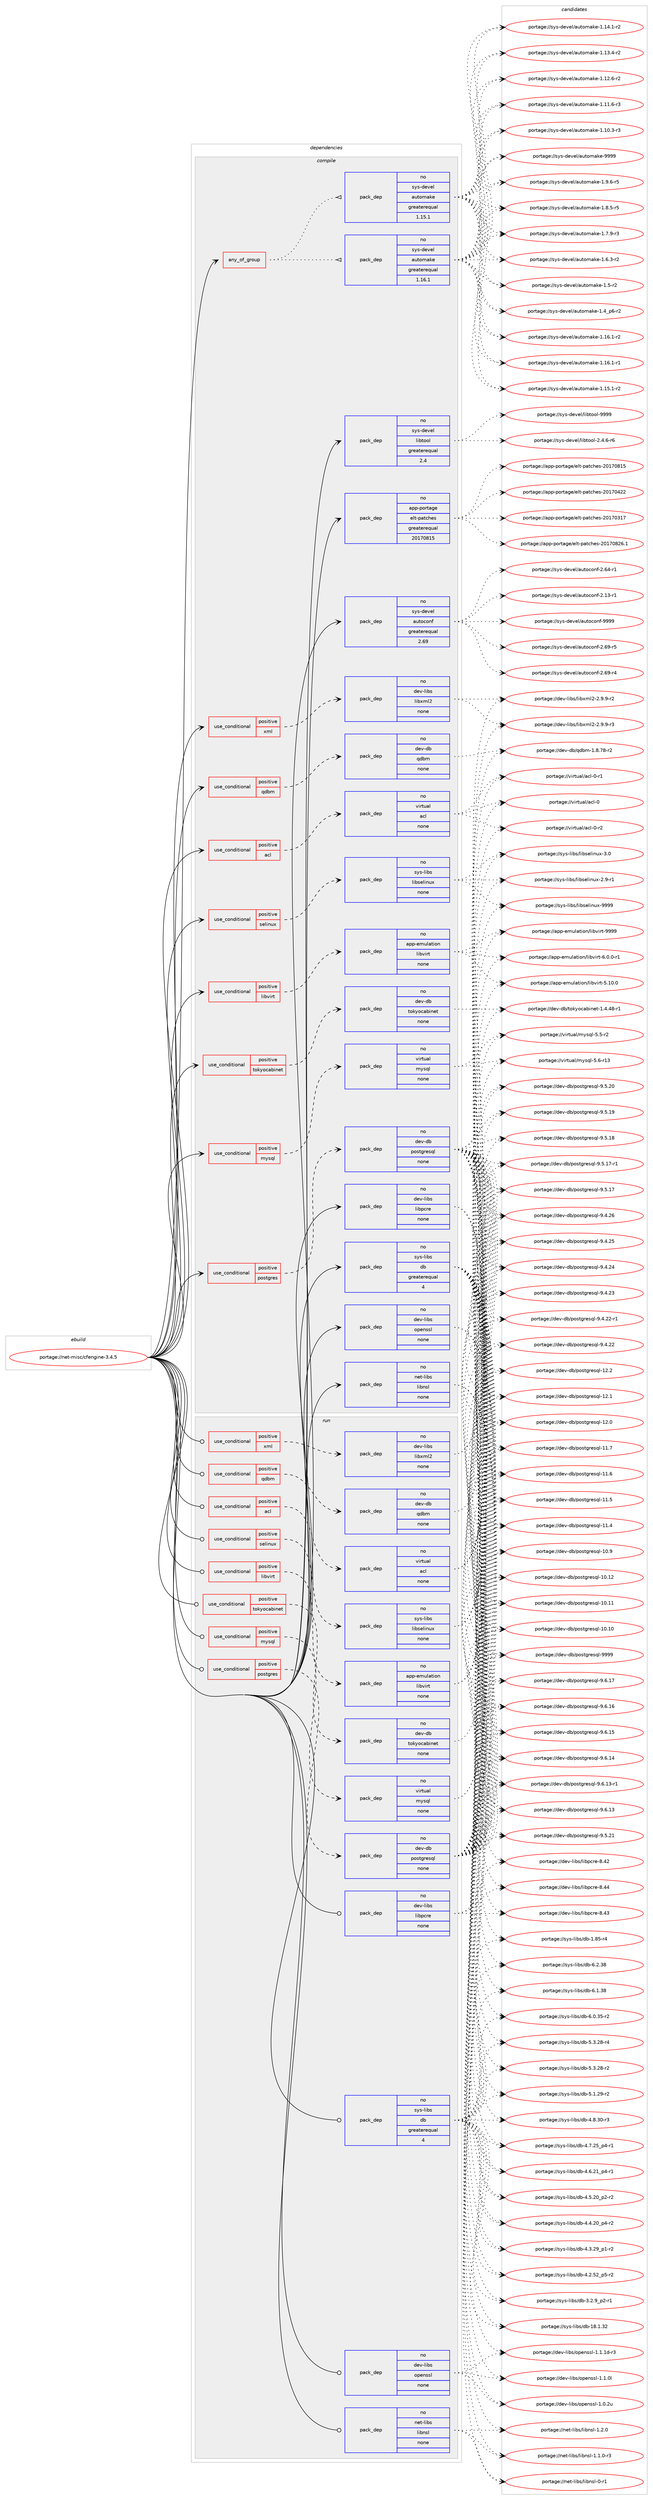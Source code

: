 digraph prolog {

# *************
# Graph options
# *************

newrank=true;
concentrate=true;
compound=true;
graph [rankdir=LR,fontname=Helvetica,fontsize=10,ranksep=1.5];#, ranksep=2.5, nodesep=0.2];
edge  [arrowhead=vee];
node  [fontname=Helvetica,fontsize=10];

# **********
# The ebuild
# **********

subgraph cluster_leftcol {
color=gray;
rank=same;
label=<<i>ebuild</i>>;
id [label="portage://net-misc/cfengine-3.4.5", color=red, width=4, href="../net-misc/cfengine-3.4.5.svg"];
}

# ****************
# The dependencies
# ****************

subgraph cluster_midcol {
color=gray;
label=<<i>dependencies</i>>;
subgraph cluster_compile {
fillcolor="#eeeeee";
style=filled;
label=<<i>compile</i>>;
subgraph any1078 {
dependency53781 [label=<<TABLE BORDER="0" CELLBORDER="1" CELLSPACING="0" CELLPADDING="4"><TR><TD CELLPADDING="10">any_of_group</TD></TR></TABLE>>, shape=none, color=red];subgraph pack42500 {
dependency53782 [label=<<TABLE BORDER="0" CELLBORDER="1" CELLSPACING="0" CELLPADDING="4" WIDTH="220"><TR><TD ROWSPAN="6" CELLPADDING="30">pack_dep</TD></TR><TR><TD WIDTH="110">no</TD></TR><TR><TD>sys-devel</TD></TR><TR><TD>automake</TD></TR><TR><TD>greaterequal</TD></TR><TR><TD>1.16.1</TD></TR></TABLE>>, shape=none, color=blue];
}
dependency53781:e -> dependency53782:w [weight=20,style="dotted",arrowhead="oinv"];
subgraph pack42501 {
dependency53783 [label=<<TABLE BORDER="0" CELLBORDER="1" CELLSPACING="0" CELLPADDING="4" WIDTH="220"><TR><TD ROWSPAN="6" CELLPADDING="30">pack_dep</TD></TR><TR><TD WIDTH="110">no</TD></TR><TR><TD>sys-devel</TD></TR><TR><TD>automake</TD></TR><TR><TD>greaterequal</TD></TR><TR><TD>1.15.1</TD></TR></TABLE>>, shape=none, color=blue];
}
dependency53781:e -> dependency53783:w [weight=20,style="dotted",arrowhead="oinv"];
}
id:e -> dependency53781:w [weight=20,style="solid",arrowhead="vee"];
subgraph cond10196 {
dependency53784 [label=<<TABLE BORDER="0" CELLBORDER="1" CELLSPACING="0" CELLPADDING="4"><TR><TD ROWSPAN="3" CELLPADDING="10">use_conditional</TD></TR><TR><TD>positive</TD></TR><TR><TD>acl</TD></TR></TABLE>>, shape=none, color=red];
subgraph pack42502 {
dependency53785 [label=<<TABLE BORDER="0" CELLBORDER="1" CELLSPACING="0" CELLPADDING="4" WIDTH="220"><TR><TD ROWSPAN="6" CELLPADDING="30">pack_dep</TD></TR><TR><TD WIDTH="110">no</TD></TR><TR><TD>virtual</TD></TR><TR><TD>acl</TD></TR><TR><TD>none</TD></TR><TR><TD></TD></TR></TABLE>>, shape=none, color=blue];
}
dependency53784:e -> dependency53785:w [weight=20,style="dashed",arrowhead="vee"];
}
id:e -> dependency53784:w [weight=20,style="solid",arrowhead="vee"];
subgraph cond10197 {
dependency53786 [label=<<TABLE BORDER="0" CELLBORDER="1" CELLSPACING="0" CELLPADDING="4"><TR><TD ROWSPAN="3" CELLPADDING="10">use_conditional</TD></TR><TR><TD>positive</TD></TR><TR><TD>libvirt</TD></TR></TABLE>>, shape=none, color=red];
subgraph pack42503 {
dependency53787 [label=<<TABLE BORDER="0" CELLBORDER="1" CELLSPACING="0" CELLPADDING="4" WIDTH="220"><TR><TD ROWSPAN="6" CELLPADDING="30">pack_dep</TD></TR><TR><TD WIDTH="110">no</TD></TR><TR><TD>app-emulation</TD></TR><TR><TD>libvirt</TD></TR><TR><TD>none</TD></TR><TR><TD></TD></TR></TABLE>>, shape=none, color=blue];
}
dependency53786:e -> dependency53787:w [weight=20,style="dashed",arrowhead="vee"];
}
id:e -> dependency53786:w [weight=20,style="solid",arrowhead="vee"];
subgraph cond10198 {
dependency53788 [label=<<TABLE BORDER="0" CELLBORDER="1" CELLSPACING="0" CELLPADDING="4"><TR><TD ROWSPAN="3" CELLPADDING="10">use_conditional</TD></TR><TR><TD>positive</TD></TR><TR><TD>mysql</TD></TR></TABLE>>, shape=none, color=red];
subgraph pack42504 {
dependency53789 [label=<<TABLE BORDER="0" CELLBORDER="1" CELLSPACING="0" CELLPADDING="4" WIDTH="220"><TR><TD ROWSPAN="6" CELLPADDING="30">pack_dep</TD></TR><TR><TD WIDTH="110">no</TD></TR><TR><TD>virtual</TD></TR><TR><TD>mysql</TD></TR><TR><TD>none</TD></TR><TR><TD></TD></TR></TABLE>>, shape=none, color=blue];
}
dependency53788:e -> dependency53789:w [weight=20,style="dashed",arrowhead="vee"];
}
id:e -> dependency53788:w [weight=20,style="solid",arrowhead="vee"];
subgraph cond10199 {
dependency53790 [label=<<TABLE BORDER="0" CELLBORDER="1" CELLSPACING="0" CELLPADDING="4"><TR><TD ROWSPAN="3" CELLPADDING="10">use_conditional</TD></TR><TR><TD>positive</TD></TR><TR><TD>postgres</TD></TR></TABLE>>, shape=none, color=red];
subgraph pack42505 {
dependency53791 [label=<<TABLE BORDER="0" CELLBORDER="1" CELLSPACING="0" CELLPADDING="4" WIDTH="220"><TR><TD ROWSPAN="6" CELLPADDING="30">pack_dep</TD></TR><TR><TD WIDTH="110">no</TD></TR><TR><TD>dev-db</TD></TR><TR><TD>postgresql</TD></TR><TR><TD>none</TD></TR><TR><TD></TD></TR></TABLE>>, shape=none, color=blue];
}
dependency53790:e -> dependency53791:w [weight=20,style="dashed",arrowhead="vee"];
}
id:e -> dependency53790:w [weight=20,style="solid",arrowhead="vee"];
subgraph cond10200 {
dependency53792 [label=<<TABLE BORDER="0" CELLBORDER="1" CELLSPACING="0" CELLPADDING="4"><TR><TD ROWSPAN="3" CELLPADDING="10">use_conditional</TD></TR><TR><TD>positive</TD></TR><TR><TD>qdbm</TD></TR></TABLE>>, shape=none, color=red];
subgraph pack42506 {
dependency53793 [label=<<TABLE BORDER="0" CELLBORDER="1" CELLSPACING="0" CELLPADDING="4" WIDTH="220"><TR><TD ROWSPAN="6" CELLPADDING="30">pack_dep</TD></TR><TR><TD WIDTH="110">no</TD></TR><TR><TD>dev-db</TD></TR><TR><TD>qdbm</TD></TR><TR><TD>none</TD></TR><TR><TD></TD></TR></TABLE>>, shape=none, color=blue];
}
dependency53792:e -> dependency53793:w [weight=20,style="dashed",arrowhead="vee"];
}
id:e -> dependency53792:w [weight=20,style="solid",arrowhead="vee"];
subgraph cond10201 {
dependency53794 [label=<<TABLE BORDER="0" CELLBORDER="1" CELLSPACING="0" CELLPADDING="4"><TR><TD ROWSPAN="3" CELLPADDING="10">use_conditional</TD></TR><TR><TD>positive</TD></TR><TR><TD>selinux</TD></TR></TABLE>>, shape=none, color=red];
subgraph pack42507 {
dependency53795 [label=<<TABLE BORDER="0" CELLBORDER="1" CELLSPACING="0" CELLPADDING="4" WIDTH="220"><TR><TD ROWSPAN="6" CELLPADDING="30">pack_dep</TD></TR><TR><TD WIDTH="110">no</TD></TR><TR><TD>sys-libs</TD></TR><TR><TD>libselinux</TD></TR><TR><TD>none</TD></TR><TR><TD></TD></TR></TABLE>>, shape=none, color=blue];
}
dependency53794:e -> dependency53795:w [weight=20,style="dashed",arrowhead="vee"];
}
id:e -> dependency53794:w [weight=20,style="solid",arrowhead="vee"];
subgraph cond10202 {
dependency53796 [label=<<TABLE BORDER="0" CELLBORDER="1" CELLSPACING="0" CELLPADDING="4"><TR><TD ROWSPAN="3" CELLPADDING="10">use_conditional</TD></TR><TR><TD>positive</TD></TR><TR><TD>tokyocabinet</TD></TR></TABLE>>, shape=none, color=red];
subgraph pack42508 {
dependency53797 [label=<<TABLE BORDER="0" CELLBORDER="1" CELLSPACING="0" CELLPADDING="4" WIDTH="220"><TR><TD ROWSPAN="6" CELLPADDING="30">pack_dep</TD></TR><TR><TD WIDTH="110">no</TD></TR><TR><TD>dev-db</TD></TR><TR><TD>tokyocabinet</TD></TR><TR><TD>none</TD></TR><TR><TD></TD></TR></TABLE>>, shape=none, color=blue];
}
dependency53796:e -> dependency53797:w [weight=20,style="dashed",arrowhead="vee"];
}
id:e -> dependency53796:w [weight=20,style="solid",arrowhead="vee"];
subgraph cond10203 {
dependency53798 [label=<<TABLE BORDER="0" CELLBORDER="1" CELLSPACING="0" CELLPADDING="4"><TR><TD ROWSPAN="3" CELLPADDING="10">use_conditional</TD></TR><TR><TD>positive</TD></TR><TR><TD>xml</TD></TR></TABLE>>, shape=none, color=red];
subgraph pack42509 {
dependency53799 [label=<<TABLE BORDER="0" CELLBORDER="1" CELLSPACING="0" CELLPADDING="4" WIDTH="220"><TR><TD ROWSPAN="6" CELLPADDING="30">pack_dep</TD></TR><TR><TD WIDTH="110">no</TD></TR><TR><TD>dev-libs</TD></TR><TR><TD>libxml2</TD></TR><TR><TD>none</TD></TR><TR><TD></TD></TR></TABLE>>, shape=none, color=blue];
}
dependency53798:e -> dependency53799:w [weight=20,style="dashed",arrowhead="vee"];
}
id:e -> dependency53798:w [weight=20,style="solid",arrowhead="vee"];
subgraph pack42510 {
dependency53800 [label=<<TABLE BORDER="0" CELLBORDER="1" CELLSPACING="0" CELLPADDING="4" WIDTH="220"><TR><TD ROWSPAN="6" CELLPADDING="30">pack_dep</TD></TR><TR><TD WIDTH="110">no</TD></TR><TR><TD>app-portage</TD></TR><TR><TD>elt-patches</TD></TR><TR><TD>greaterequal</TD></TR><TR><TD>20170815</TD></TR></TABLE>>, shape=none, color=blue];
}
id:e -> dependency53800:w [weight=20,style="solid",arrowhead="vee"];
subgraph pack42511 {
dependency53801 [label=<<TABLE BORDER="0" CELLBORDER="1" CELLSPACING="0" CELLPADDING="4" WIDTH="220"><TR><TD ROWSPAN="6" CELLPADDING="30">pack_dep</TD></TR><TR><TD WIDTH="110">no</TD></TR><TR><TD>dev-libs</TD></TR><TR><TD>libpcre</TD></TR><TR><TD>none</TD></TR><TR><TD></TD></TR></TABLE>>, shape=none, color=blue];
}
id:e -> dependency53801:w [weight=20,style="solid",arrowhead="vee"];
subgraph pack42512 {
dependency53802 [label=<<TABLE BORDER="0" CELLBORDER="1" CELLSPACING="0" CELLPADDING="4" WIDTH="220"><TR><TD ROWSPAN="6" CELLPADDING="30">pack_dep</TD></TR><TR><TD WIDTH="110">no</TD></TR><TR><TD>dev-libs</TD></TR><TR><TD>openssl</TD></TR><TR><TD>none</TD></TR><TR><TD></TD></TR></TABLE>>, shape=none, color=blue];
}
id:e -> dependency53802:w [weight=20,style="solid",arrowhead="vee"];
subgraph pack42513 {
dependency53803 [label=<<TABLE BORDER="0" CELLBORDER="1" CELLSPACING="0" CELLPADDING="4" WIDTH="220"><TR><TD ROWSPAN="6" CELLPADDING="30">pack_dep</TD></TR><TR><TD WIDTH="110">no</TD></TR><TR><TD>net-libs</TD></TR><TR><TD>libnsl</TD></TR><TR><TD>none</TD></TR><TR><TD></TD></TR></TABLE>>, shape=none, color=blue];
}
id:e -> dependency53803:w [weight=20,style="solid",arrowhead="vee"];
subgraph pack42514 {
dependency53804 [label=<<TABLE BORDER="0" CELLBORDER="1" CELLSPACING="0" CELLPADDING="4" WIDTH="220"><TR><TD ROWSPAN="6" CELLPADDING="30">pack_dep</TD></TR><TR><TD WIDTH="110">no</TD></TR><TR><TD>sys-devel</TD></TR><TR><TD>autoconf</TD></TR><TR><TD>greaterequal</TD></TR><TR><TD>2.69</TD></TR></TABLE>>, shape=none, color=blue];
}
id:e -> dependency53804:w [weight=20,style="solid",arrowhead="vee"];
subgraph pack42515 {
dependency53805 [label=<<TABLE BORDER="0" CELLBORDER="1" CELLSPACING="0" CELLPADDING="4" WIDTH="220"><TR><TD ROWSPAN="6" CELLPADDING="30">pack_dep</TD></TR><TR><TD WIDTH="110">no</TD></TR><TR><TD>sys-devel</TD></TR><TR><TD>libtool</TD></TR><TR><TD>greaterequal</TD></TR><TR><TD>2.4</TD></TR></TABLE>>, shape=none, color=blue];
}
id:e -> dependency53805:w [weight=20,style="solid",arrowhead="vee"];
subgraph pack42516 {
dependency53806 [label=<<TABLE BORDER="0" CELLBORDER="1" CELLSPACING="0" CELLPADDING="4" WIDTH="220"><TR><TD ROWSPAN="6" CELLPADDING="30">pack_dep</TD></TR><TR><TD WIDTH="110">no</TD></TR><TR><TD>sys-libs</TD></TR><TR><TD>db</TD></TR><TR><TD>greaterequal</TD></TR><TR><TD>4</TD></TR></TABLE>>, shape=none, color=blue];
}
id:e -> dependency53806:w [weight=20,style="solid",arrowhead="vee"];
}
subgraph cluster_compileandrun {
fillcolor="#eeeeee";
style=filled;
label=<<i>compile and run</i>>;
}
subgraph cluster_run {
fillcolor="#eeeeee";
style=filled;
label=<<i>run</i>>;
subgraph cond10204 {
dependency53807 [label=<<TABLE BORDER="0" CELLBORDER="1" CELLSPACING="0" CELLPADDING="4"><TR><TD ROWSPAN="3" CELLPADDING="10">use_conditional</TD></TR><TR><TD>positive</TD></TR><TR><TD>acl</TD></TR></TABLE>>, shape=none, color=red];
subgraph pack42517 {
dependency53808 [label=<<TABLE BORDER="0" CELLBORDER="1" CELLSPACING="0" CELLPADDING="4" WIDTH="220"><TR><TD ROWSPAN="6" CELLPADDING="30">pack_dep</TD></TR><TR><TD WIDTH="110">no</TD></TR><TR><TD>virtual</TD></TR><TR><TD>acl</TD></TR><TR><TD>none</TD></TR><TR><TD></TD></TR></TABLE>>, shape=none, color=blue];
}
dependency53807:e -> dependency53808:w [weight=20,style="dashed",arrowhead="vee"];
}
id:e -> dependency53807:w [weight=20,style="solid",arrowhead="odot"];
subgraph cond10205 {
dependency53809 [label=<<TABLE BORDER="0" CELLBORDER="1" CELLSPACING="0" CELLPADDING="4"><TR><TD ROWSPAN="3" CELLPADDING="10">use_conditional</TD></TR><TR><TD>positive</TD></TR><TR><TD>libvirt</TD></TR></TABLE>>, shape=none, color=red];
subgraph pack42518 {
dependency53810 [label=<<TABLE BORDER="0" CELLBORDER="1" CELLSPACING="0" CELLPADDING="4" WIDTH="220"><TR><TD ROWSPAN="6" CELLPADDING="30">pack_dep</TD></TR><TR><TD WIDTH="110">no</TD></TR><TR><TD>app-emulation</TD></TR><TR><TD>libvirt</TD></TR><TR><TD>none</TD></TR><TR><TD></TD></TR></TABLE>>, shape=none, color=blue];
}
dependency53809:e -> dependency53810:w [weight=20,style="dashed",arrowhead="vee"];
}
id:e -> dependency53809:w [weight=20,style="solid",arrowhead="odot"];
subgraph cond10206 {
dependency53811 [label=<<TABLE BORDER="0" CELLBORDER="1" CELLSPACING="0" CELLPADDING="4"><TR><TD ROWSPAN="3" CELLPADDING="10">use_conditional</TD></TR><TR><TD>positive</TD></TR><TR><TD>mysql</TD></TR></TABLE>>, shape=none, color=red];
subgraph pack42519 {
dependency53812 [label=<<TABLE BORDER="0" CELLBORDER="1" CELLSPACING="0" CELLPADDING="4" WIDTH="220"><TR><TD ROWSPAN="6" CELLPADDING="30">pack_dep</TD></TR><TR><TD WIDTH="110">no</TD></TR><TR><TD>virtual</TD></TR><TR><TD>mysql</TD></TR><TR><TD>none</TD></TR><TR><TD></TD></TR></TABLE>>, shape=none, color=blue];
}
dependency53811:e -> dependency53812:w [weight=20,style="dashed",arrowhead="vee"];
}
id:e -> dependency53811:w [weight=20,style="solid",arrowhead="odot"];
subgraph cond10207 {
dependency53813 [label=<<TABLE BORDER="0" CELLBORDER="1" CELLSPACING="0" CELLPADDING="4"><TR><TD ROWSPAN="3" CELLPADDING="10">use_conditional</TD></TR><TR><TD>positive</TD></TR><TR><TD>postgres</TD></TR></TABLE>>, shape=none, color=red];
subgraph pack42520 {
dependency53814 [label=<<TABLE BORDER="0" CELLBORDER="1" CELLSPACING="0" CELLPADDING="4" WIDTH="220"><TR><TD ROWSPAN="6" CELLPADDING="30">pack_dep</TD></TR><TR><TD WIDTH="110">no</TD></TR><TR><TD>dev-db</TD></TR><TR><TD>postgresql</TD></TR><TR><TD>none</TD></TR><TR><TD></TD></TR></TABLE>>, shape=none, color=blue];
}
dependency53813:e -> dependency53814:w [weight=20,style="dashed",arrowhead="vee"];
}
id:e -> dependency53813:w [weight=20,style="solid",arrowhead="odot"];
subgraph cond10208 {
dependency53815 [label=<<TABLE BORDER="0" CELLBORDER="1" CELLSPACING="0" CELLPADDING="4"><TR><TD ROWSPAN="3" CELLPADDING="10">use_conditional</TD></TR><TR><TD>positive</TD></TR><TR><TD>qdbm</TD></TR></TABLE>>, shape=none, color=red];
subgraph pack42521 {
dependency53816 [label=<<TABLE BORDER="0" CELLBORDER="1" CELLSPACING="0" CELLPADDING="4" WIDTH="220"><TR><TD ROWSPAN="6" CELLPADDING="30">pack_dep</TD></TR><TR><TD WIDTH="110">no</TD></TR><TR><TD>dev-db</TD></TR><TR><TD>qdbm</TD></TR><TR><TD>none</TD></TR><TR><TD></TD></TR></TABLE>>, shape=none, color=blue];
}
dependency53815:e -> dependency53816:w [weight=20,style="dashed",arrowhead="vee"];
}
id:e -> dependency53815:w [weight=20,style="solid",arrowhead="odot"];
subgraph cond10209 {
dependency53817 [label=<<TABLE BORDER="0" CELLBORDER="1" CELLSPACING="0" CELLPADDING="4"><TR><TD ROWSPAN="3" CELLPADDING="10">use_conditional</TD></TR><TR><TD>positive</TD></TR><TR><TD>selinux</TD></TR></TABLE>>, shape=none, color=red];
subgraph pack42522 {
dependency53818 [label=<<TABLE BORDER="0" CELLBORDER="1" CELLSPACING="0" CELLPADDING="4" WIDTH="220"><TR><TD ROWSPAN="6" CELLPADDING="30">pack_dep</TD></TR><TR><TD WIDTH="110">no</TD></TR><TR><TD>sys-libs</TD></TR><TR><TD>libselinux</TD></TR><TR><TD>none</TD></TR><TR><TD></TD></TR></TABLE>>, shape=none, color=blue];
}
dependency53817:e -> dependency53818:w [weight=20,style="dashed",arrowhead="vee"];
}
id:e -> dependency53817:w [weight=20,style="solid",arrowhead="odot"];
subgraph cond10210 {
dependency53819 [label=<<TABLE BORDER="0" CELLBORDER="1" CELLSPACING="0" CELLPADDING="4"><TR><TD ROWSPAN="3" CELLPADDING="10">use_conditional</TD></TR><TR><TD>positive</TD></TR><TR><TD>tokyocabinet</TD></TR></TABLE>>, shape=none, color=red];
subgraph pack42523 {
dependency53820 [label=<<TABLE BORDER="0" CELLBORDER="1" CELLSPACING="0" CELLPADDING="4" WIDTH="220"><TR><TD ROWSPAN="6" CELLPADDING="30">pack_dep</TD></TR><TR><TD WIDTH="110">no</TD></TR><TR><TD>dev-db</TD></TR><TR><TD>tokyocabinet</TD></TR><TR><TD>none</TD></TR><TR><TD></TD></TR></TABLE>>, shape=none, color=blue];
}
dependency53819:e -> dependency53820:w [weight=20,style="dashed",arrowhead="vee"];
}
id:e -> dependency53819:w [weight=20,style="solid",arrowhead="odot"];
subgraph cond10211 {
dependency53821 [label=<<TABLE BORDER="0" CELLBORDER="1" CELLSPACING="0" CELLPADDING="4"><TR><TD ROWSPAN="3" CELLPADDING="10">use_conditional</TD></TR><TR><TD>positive</TD></TR><TR><TD>xml</TD></TR></TABLE>>, shape=none, color=red];
subgraph pack42524 {
dependency53822 [label=<<TABLE BORDER="0" CELLBORDER="1" CELLSPACING="0" CELLPADDING="4" WIDTH="220"><TR><TD ROWSPAN="6" CELLPADDING="30">pack_dep</TD></TR><TR><TD WIDTH="110">no</TD></TR><TR><TD>dev-libs</TD></TR><TR><TD>libxml2</TD></TR><TR><TD>none</TD></TR><TR><TD></TD></TR></TABLE>>, shape=none, color=blue];
}
dependency53821:e -> dependency53822:w [weight=20,style="dashed",arrowhead="vee"];
}
id:e -> dependency53821:w [weight=20,style="solid",arrowhead="odot"];
subgraph pack42525 {
dependency53823 [label=<<TABLE BORDER="0" CELLBORDER="1" CELLSPACING="0" CELLPADDING="4" WIDTH="220"><TR><TD ROWSPAN="6" CELLPADDING="30">pack_dep</TD></TR><TR><TD WIDTH="110">no</TD></TR><TR><TD>dev-libs</TD></TR><TR><TD>libpcre</TD></TR><TR><TD>none</TD></TR><TR><TD></TD></TR></TABLE>>, shape=none, color=blue];
}
id:e -> dependency53823:w [weight=20,style="solid",arrowhead="odot"];
subgraph pack42526 {
dependency53824 [label=<<TABLE BORDER="0" CELLBORDER="1" CELLSPACING="0" CELLPADDING="4" WIDTH="220"><TR><TD ROWSPAN="6" CELLPADDING="30">pack_dep</TD></TR><TR><TD WIDTH="110">no</TD></TR><TR><TD>dev-libs</TD></TR><TR><TD>openssl</TD></TR><TR><TD>none</TD></TR><TR><TD></TD></TR></TABLE>>, shape=none, color=blue];
}
id:e -> dependency53824:w [weight=20,style="solid",arrowhead="odot"];
subgraph pack42527 {
dependency53825 [label=<<TABLE BORDER="0" CELLBORDER="1" CELLSPACING="0" CELLPADDING="4" WIDTH="220"><TR><TD ROWSPAN="6" CELLPADDING="30">pack_dep</TD></TR><TR><TD WIDTH="110">no</TD></TR><TR><TD>net-libs</TD></TR><TR><TD>libnsl</TD></TR><TR><TD>none</TD></TR><TR><TD></TD></TR></TABLE>>, shape=none, color=blue];
}
id:e -> dependency53825:w [weight=20,style="solid",arrowhead="odot"];
subgraph pack42528 {
dependency53826 [label=<<TABLE BORDER="0" CELLBORDER="1" CELLSPACING="0" CELLPADDING="4" WIDTH="220"><TR><TD ROWSPAN="6" CELLPADDING="30">pack_dep</TD></TR><TR><TD WIDTH="110">no</TD></TR><TR><TD>sys-libs</TD></TR><TR><TD>db</TD></TR><TR><TD>greaterequal</TD></TR><TR><TD>4</TD></TR></TABLE>>, shape=none, color=blue];
}
id:e -> dependency53826:w [weight=20,style="solid",arrowhead="odot"];
}
}

# **************
# The candidates
# **************

subgraph cluster_choices {
rank=same;
color=gray;
label=<<i>candidates</i>>;

subgraph choice42500 {
color=black;
nodesep=1;
choice115121115451001011181011084797117116111109971071014557575757 [label="portage://sys-devel/automake-9999", color=red, width=4,href="../sys-devel/automake-9999.svg"];
choice115121115451001011181011084797117116111109971071014549465746544511453 [label="portage://sys-devel/automake-1.9.6-r5", color=red, width=4,href="../sys-devel/automake-1.9.6-r5.svg"];
choice115121115451001011181011084797117116111109971071014549465646534511453 [label="portage://sys-devel/automake-1.8.5-r5", color=red, width=4,href="../sys-devel/automake-1.8.5-r5.svg"];
choice115121115451001011181011084797117116111109971071014549465546574511451 [label="portage://sys-devel/automake-1.7.9-r3", color=red, width=4,href="../sys-devel/automake-1.7.9-r3.svg"];
choice115121115451001011181011084797117116111109971071014549465446514511450 [label="portage://sys-devel/automake-1.6.3-r2", color=red, width=4,href="../sys-devel/automake-1.6.3-r2.svg"];
choice11512111545100101118101108479711711611110997107101454946534511450 [label="portage://sys-devel/automake-1.5-r2", color=red, width=4,href="../sys-devel/automake-1.5-r2.svg"];
choice115121115451001011181011084797117116111109971071014549465295112544511450 [label="portage://sys-devel/automake-1.4_p6-r2", color=red, width=4,href="../sys-devel/automake-1.4_p6-r2.svg"];
choice11512111545100101118101108479711711611110997107101454946495446494511450 [label="portage://sys-devel/automake-1.16.1-r2", color=red, width=4,href="../sys-devel/automake-1.16.1-r2.svg"];
choice11512111545100101118101108479711711611110997107101454946495446494511449 [label="portage://sys-devel/automake-1.16.1-r1", color=red, width=4,href="../sys-devel/automake-1.16.1-r1.svg"];
choice11512111545100101118101108479711711611110997107101454946495346494511450 [label="portage://sys-devel/automake-1.15.1-r2", color=red, width=4,href="../sys-devel/automake-1.15.1-r2.svg"];
choice11512111545100101118101108479711711611110997107101454946495246494511450 [label="portage://sys-devel/automake-1.14.1-r2", color=red, width=4,href="../sys-devel/automake-1.14.1-r2.svg"];
choice11512111545100101118101108479711711611110997107101454946495146524511450 [label="portage://sys-devel/automake-1.13.4-r2", color=red, width=4,href="../sys-devel/automake-1.13.4-r2.svg"];
choice11512111545100101118101108479711711611110997107101454946495046544511450 [label="portage://sys-devel/automake-1.12.6-r2", color=red, width=4,href="../sys-devel/automake-1.12.6-r2.svg"];
choice11512111545100101118101108479711711611110997107101454946494946544511451 [label="portage://sys-devel/automake-1.11.6-r3", color=red, width=4,href="../sys-devel/automake-1.11.6-r3.svg"];
choice11512111545100101118101108479711711611110997107101454946494846514511451 [label="portage://sys-devel/automake-1.10.3-r3", color=red, width=4,href="../sys-devel/automake-1.10.3-r3.svg"];
dependency53782:e -> choice115121115451001011181011084797117116111109971071014557575757:w [style=dotted,weight="100"];
dependency53782:e -> choice115121115451001011181011084797117116111109971071014549465746544511453:w [style=dotted,weight="100"];
dependency53782:e -> choice115121115451001011181011084797117116111109971071014549465646534511453:w [style=dotted,weight="100"];
dependency53782:e -> choice115121115451001011181011084797117116111109971071014549465546574511451:w [style=dotted,weight="100"];
dependency53782:e -> choice115121115451001011181011084797117116111109971071014549465446514511450:w [style=dotted,weight="100"];
dependency53782:e -> choice11512111545100101118101108479711711611110997107101454946534511450:w [style=dotted,weight="100"];
dependency53782:e -> choice115121115451001011181011084797117116111109971071014549465295112544511450:w [style=dotted,weight="100"];
dependency53782:e -> choice11512111545100101118101108479711711611110997107101454946495446494511450:w [style=dotted,weight="100"];
dependency53782:e -> choice11512111545100101118101108479711711611110997107101454946495446494511449:w [style=dotted,weight="100"];
dependency53782:e -> choice11512111545100101118101108479711711611110997107101454946495346494511450:w [style=dotted,weight="100"];
dependency53782:e -> choice11512111545100101118101108479711711611110997107101454946495246494511450:w [style=dotted,weight="100"];
dependency53782:e -> choice11512111545100101118101108479711711611110997107101454946495146524511450:w [style=dotted,weight="100"];
dependency53782:e -> choice11512111545100101118101108479711711611110997107101454946495046544511450:w [style=dotted,weight="100"];
dependency53782:e -> choice11512111545100101118101108479711711611110997107101454946494946544511451:w [style=dotted,weight="100"];
dependency53782:e -> choice11512111545100101118101108479711711611110997107101454946494846514511451:w [style=dotted,weight="100"];
}
subgraph choice42501 {
color=black;
nodesep=1;
choice115121115451001011181011084797117116111109971071014557575757 [label="portage://sys-devel/automake-9999", color=red, width=4,href="../sys-devel/automake-9999.svg"];
choice115121115451001011181011084797117116111109971071014549465746544511453 [label="portage://sys-devel/automake-1.9.6-r5", color=red, width=4,href="../sys-devel/automake-1.9.6-r5.svg"];
choice115121115451001011181011084797117116111109971071014549465646534511453 [label="portage://sys-devel/automake-1.8.5-r5", color=red, width=4,href="../sys-devel/automake-1.8.5-r5.svg"];
choice115121115451001011181011084797117116111109971071014549465546574511451 [label="portage://sys-devel/automake-1.7.9-r3", color=red, width=4,href="../sys-devel/automake-1.7.9-r3.svg"];
choice115121115451001011181011084797117116111109971071014549465446514511450 [label="portage://sys-devel/automake-1.6.3-r2", color=red, width=4,href="../sys-devel/automake-1.6.3-r2.svg"];
choice11512111545100101118101108479711711611110997107101454946534511450 [label="portage://sys-devel/automake-1.5-r2", color=red, width=4,href="../sys-devel/automake-1.5-r2.svg"];
choice115121115451001011181011084797117116111109971071014549465295112544511450 [label="portage://sys-devel/automake-1.4_p6-r2", color=red, width=4,href="../sys-devel/automake-1.4_p6-r2.svg"];
choice11512111545100101118101108479711711611110997107101454946495446494511450 [label="portage://sys-devel/automake-1.16.1-r2", color=red, width=4,href="../sys-devel/automake-1.16.1-r2.svg"];
choice11512111545100101118101108479711711611110997107101454946495446494511449 [label="portage://sys-devel/automake-1.16.1-r1", color=red, width=4,href="../sys-devel/automake-1.16.1-r1.svg"];
choice11512111545100101118101108479711711611110997107101454946495346494511450 [label="portage://sys-devel/automake-1.15.1-r2", color=red, width=4,href="../sys-devel/automake-1.15.1-r2.svg"];
choice11512111545100101118101108479711711611110997107101454946495246494511450 [label="portage://sys-devel/automake-1.14.1-r2", color=red, width=4,href="../sys-devel/automake-1.14.1-r2.svg"];
choice11512111545100101118101108479711711611110997107101454946495146524511450 [label="portage://sys-devel/automake-1.13.4-r2", color=red, width=4,href="../sys-devel/automake-1.13.4-r2.svg"];
choice11512111545100101118101108479711711611110997107101454946495046544511450 [label="portage://sys-devel/automake-1.12.6-r2", color=red, width=4,href="../sys-devel/automake-1.12.6-r2.svg"];
choice11512111545100101118101108479711711611110997107101454946494946544511451 [label="portage://sys-devel/automake-1.11.6-r3", color=red, width=4,href="../sys-devel/automake-1.11.6-r3.svg"];
choice11512111545100101118101108479711711611110997107101454946494846514511451 [label="portage://sys-devel/automake-1.10.3-r3", color=red, width=4,href="../sys-devel/automake-1.10.3-r3.svg"];
dependency53783:e -> choice115121115451001011181011084797117116111109971071014557575757:w [style=dotted,weight="100"];
dependency53783:e -> choice115121115451001011181011084797117116111109971071014549465746544511453:w [style=dotted,weight="100"];
dependency53783:e -> choice115121115451001011181011084797117116111109971071014549465646534511453:w [style=dotted,weight="100"];
dependency53783:e -> choice115121115451001011181011084797117116111109971071014549465546574511451:w [style=dotted,weight="100"];
dependency53783:e -> choice115121115451001011181011084797117116111109971071014549465446514511450:w [style=dotted,weight="100"];
dependency53783:e -> choice11512111545100101118101108479711711611110997107101454946534511450:w [style=dotted,weight="100"];
dependency53783:e -> choice115121115451001011181011084797117116111109971071014549465295112544511450:w [style=dotted,weight="100"];
dependency53783:e -> choice11512111545100101118101108479711711611110997107101454946495446494511450:w [style=dotted,weight="100"];
dependency53783:e -> choice11512111545100101118101108479711711611110997107101454946495446494511449:w [style=dotted,weight="100"];
dependency53783:e -> choice11512111545100101118101108479711711611110997107101454946495346494511450:w [style=dotted,weight="100"];
dependency53783:e -> choice11512111545100101118101108479711711611110997107101454946495246494511450:w [style=dotted,weight="100"];
dependency53783:e -> choice11512111545100101118101108479711711611110997107101454946495146524511450:w [style=dotted,weight="100"];
dependency53783:e -> choice11512111545100101118101108479711711611110997107101454946495046544511450:w [style=dotted,weight="100"];
dependency53783:e -> choice11512111545100101118101108479711711611110997107101454946494946544511451:w [style=dotted,weight="100"];
dependency53783:e -> choice11512111545100101118101108479711711611110997107101454946494846514511451:w [style=dotted,weight="100"];
}
subgraph choice42502 {
color=black;
nodesep=1;
choice1181051141161179710847979910845484511450 [label="portage://virtual/acl-0-r2", color=red, width=4,href="../virtual/acl-0-r2.svg"];
choice1181051141161179710847979910845484511449 [label="portage://virtual/acl-0-r1", color=red, width=4,href="../virtual/acl-0-r1.svg"];
choice118105114116117971084797991084548 [label="portage://virtual/acl-0", color=red, width=4,href="../virtual/acl-0.svg"];
dependency53785:e -> choice1181051141161179710847979910845484511450:w [style=dotted,weight="100"];
dependency53785:e -> choice1181051141161179710847979910845484511449:w [style=dotted,weight="100"];
dependency53785:e -> choice118105114116117971084797991084548:w [style=dotted,weight="100"];
}
subgraph choice42503 {
color=black;
nodesep=1;
choice97112112451011091171089711610511111047108105981181051141164557575757 [label="portage://app-emulation/libvirt-9999", color=red, width=4,href="../app-emulation/libvirt-9999.svg"];
choice97112112451011091171089711610511111047108105981181051141164554464846484511449 [label="portage://app-emulation/libvirt-6.0.0-r1", color=red, width=4,href="../app-emulation/libvirt-6.0.0-r1.svg"];
choice971121124510110911710897116105111110471081059811810511411645534649484648 [label="portage://app-emulation/libvirt-5.10.0", color=red, width=4,href="../app-emulation/libvirt-5.10.0.svg"];
dependency53787:e -> choice97112112451011091171089711610511111047108105981181051141164557575757:w [style=dotted,weight="100"];
dependency53787:e -> choice97112112451011091171089711610511111047108105981181051141164554464846484511449:w [style=dotted,weight="100"];
dependency53787:e -> choice971121124510110911710897116105111110471081059811810511411645534649484648:w [style=dotted,weight="100"];
}
subgraph choice42504 {
color=black;
nodesep=1;
choice118105114116117971084710912111511310845534654451144951 [label="portage://virtual/mysql-5.6-r13", color=red, width=4,href="../virtual/mysql-5.6-r13.svg"];
choice1181051141161179710847109121115113108455346534511450 [label="portage://virtual/mysql-5.5-r2", color=red, width=4,href="../virtual/mysql-5.5-r2.svg"];
dependency53789:e -> choice118105114116117971084710912111511310845534654451144951:w [style=dotted,weight="100"];
dependency53789:e -> choice1181051141161179710847109121115113108455346534511450:w [style=dotted,weight="100"];
}
subgraph choice42505 {
color=black;
nodesep=1;
choice1001011184510098471121111151161031141011151131084557575757 [label="portage://dev-db/postgresql-9999", color=red, width=4,href="../dev-db/postgresql-9999.svg"];
choice10010111845100984711211111511610311410111511310845574654464955 [label="portage://dev-db/postgresql-9.6.17", color=red, width=4,href="../dev-db/postgresql-9.6.17.svg"];
choice10010111845100984711211111511610311410111511310845574654464954 [label="portage://dev-db/postgresql-9.6.16", color=red, width=4,href="../dev-db/postgresql-9.6.16.svg"];
choice10010111845100984711211111511610311410111511310845574654464953 [label="portage://dev-db/postgresql-9.6.15", color=red, width=4,href="../dev-db/postgresql-9.6.15.svg"];
choice10010111845100984711211111511610311410111511310845574654464952 [label="portage://dev-db/postgresql-9.6.14", color=red, width=4,href="../dev-db/postgresql-9.6.14.svg"];
choice100101118451009847112111115116103114101115113108455746544649514511449 [label="portage://dev-db/postgresql-9.6.13-r1", color=red, width=4,href="../dev-db/postgresql-9.6.13-r1.svg"];
choice10010111845100984711211111511610311410111511310845574654464951 [label="portage://dev-db/postgresql-9.6.13", color=red, width=4,href="../dev-db/postgresql-9.6.13.svg"];
choice10010111845100984711211111511610311410111511310845574653465049 [label="portage://dev-db/postgresql-9.5.21", color=red, width=4,href="../dev-db/postgresql-9.5.21.svg"];
choice10010111845100984711211111511610311410111511310845574653465048 [label="portage://dev-db/postgresql-9.5.20", color=red, width=4,href="../dev-db/postgresql-9.5.20.svg"];
choice10010111845100984711211111511610311410111511310845574653464957 [label="portage://dev-db/postgresql-9.5.19", color=red, width=4,href="../dev-db/postgresql-9.5.19.svg"];
choice10010111845100984711211111511610311410111511310845574653464956 [label="portage://dev-db/postgresql-9.5.18", color=red, width=4,href="../dev-db/postgresql-9.5.18.svg"];
choice100101118451009847112111115116103114101115113108455746534649554511449 [label="portage://dev-db/postgresql-9.5.17-r1", color=red, width=4,href="../dev-db/postgresql-9.5.17-r1.svg"];
choice10010111845100984711211111511610311410111511310845574653464955 [label="portage://dev-db/postgresql-9.5.17", color=red, width=4,href="../dev-db/postgresql-9.5.17.svg"];
choice10010111845100984711211111511610311410111511310845574652465054 [label="portage://dev-db/postgresql-9.4.26", color=red, width=4,href="../dev-db/postgresql-9.4.26.svg"];
choice10010111845100984711211111511610311410111511310845574652465053 [label="portage://dev-db/postgresql-9.4.25", color=red, width=4,href="../dev-db/postgresql-9.4.25.svg"];
choice10010111845100984711211111511610311410111511310845574652465052 [label="portage://dev-db/postgresql-9.4.24", color=red, width=4,href="../dev-db/postgresql-9.4.24.svg"];
choice10010111845100984711211111511610311410111511310845574652465051 [label="portage://dev-db/postgresql-9.4.23", color=red, width=4,href="../dev-db/postgresql-9.4.23.svg"];
choice100101118451009847112111115116103114101115113108455746524650504511449 [label="portage://dev-db/postgresql-9.4.22-r1", color=red, width=4,href="../dev-db/postgresql-9.4.22-r1.svg"];
choice10010111845100984711211111511610311410111511310845574652465050 [label="portage://dev-db/postgresql-9.4.22", color=red, width=4,href="../dev-db/postgresql-9.4.22.svg"];
choice1001011184510098471121111151161031141011151131084549504650 [label="portage://dev-db/postgresql-12.2", color=red, width=4,href="../dev-db/postgresql-12.2.svg"];
choice1001011184510098471121111151161031141011151131084549504649 [label="portage://dev-db/postgresql-12.1", color=red, width=4,href="../dev-db/postgresql-12.1.svg"];
choice1001011184510098471121111151161031141011151131084549504648 [label="portage://dev-db/postgresql-12.0", color=red, width=4,href="../dev-db/postgresql-12.0.svg"];
choice1001011184510098471121111151161031141011151131084549494655 [label="portage://dev-db/postgresql-11.7", color=red, width=4,href="../dev-db/postgresql-11.7.svg"];
choice1001011184510098471121111151161031141011151131084549494654 [label="portage://dev-db/postgresql-11.6", color=red, width=4,href="../dev-db/postgresql-11.6.svg"];
choice1001011184510098471121111151161031141011151131084549494653 [label="portage://dev-db/postgresql-11.5", color=red, width=4,href="../dev-db/postgresql-11.5.svg"];
choice1001011184510098471121111151161031141011151131084549494652 [label="portage://dev-db/postgresql-11.4", color=red, width=4,href="../dev-db/postgresql-11.4.svg"];
choice1001011184510098471121111151161031141011151131084549484657 [label="portage://dev-db/postgresql-10.9", color=red, width=4,href="../dev-db/postgresql-10.9.svg"];
choice100101118451009847112111115116103114101115113108454948464950 [label="portage://dev-db/postgresql-10.12", color=red, width=4,href="../dev-db/postgresql-10.12.svg"];
choice100101118451009847112111115116103114101115113108454948464949 [label="portage://dev-db/postgresql-10.11", color=red, width=4,href="../dev-db/postgresql-10.11.svg"];
choice100101118451009847112111115116103114101115113108454948464948 [label="portage://dev-db/postgresql-10.10", color=red, width=4,href="../dev-db/postgresql-10.10.svg"];
dependency53791:e -> choice1001011184510098471121111151161031141011151131084557575757:w [style=dotted,weight="100"];
dependency53791:e -> choice10010111845100984711211111511610311410111511310845574654464955:w [style=dotted,weight="100"];
dependency53791:e -> choice10010111845100984711211111511610311410111511310845574654464954:w [style=dotted,weight="100"];
dependency53791:e -> choice10010111845100984711211111511610311410111511310845574654464953:w [style=dotted,weight="100"];
dependency53791:e -> choice10010111845100984711211111511610311410111511310845574654464952:w [style=dotted,weight="100"];
dependency53791:e -> choice100101118451009847112111115116103114101115113108455746544649514511449:w [style=dotted,weight="100"];
dependency53791:e -> choice10010111845100984711211111511610311410111511310845574654464951:w [style=dotted,weight="100"];
dependency53791:e -> choice10010111845100984711211111511610311410111511310845574653465049:w [style=dotted,weight="100"];
dependency53791:e -> choice10010111845100984711211111511610311410111511310845574653465048:w [style=dotted,weight="100"];
dependency53791:e -> choice10010111845100984711211111511610311410111511310845574653464957:w [style=dotted,weight="100"];
dependency53791:e -> choice10010111845100984711211111511610311410111511310845574653464956:w [style=dotted,weight="100"];
dependency53791:e -> choice100101118451009847112111115116103114101115113108455746534649554511449:w [style=dotted,weight="100"];
dependency53791:e -> choice10010111845100984711211111511610311410111511310845574653464955:w [style=dotted,weight="100"];
dependency53791:e -> choice10010111845100984711211111511610311410111511310845574652465054:w [style=dotted,weight="100"];
dependency53791:e -> choice10010111845100984711211111511610311410111511310845574652465053:w [style=dotted,weight="100"];
dependency53791:e -> choice10010111845100984711211111511610311410111511310845574652465052:w [style=dotted,weight="100"];
dependency53791:e -> choice10010111845100984711211111511610311410111511310845574652465051:w [style=dotted,weight="100"];
dependency53791:e -> choice100101118451009847112111115116103114101115113108455746524650504511449:w [style=dotted,weight="100"];
dependency53791:e -> choice10010111845100984711211111511610311410111511310845574652465050:w [style=dotted,weight="100"];
dependency53791:e -> choice1001011184510098471121111151161031141011151131084549504650:w [style=dotted,weight="100"];
dependency53791:e -> choice1001011184510098471121111151161031141011151131084549504649:w [style=dotted,weight="100"];
dependency53791:e -> choice1001011184510098471121111151161031141011151131084549504648:w [style=dotted,weight="100"];
dependency53791:e -> choice1001011184510098471121111151161031141011151131084549494655:w [style=dotted,weight="100"];
dependency53791:e -> choice1001011184510098471121111151161031141011151131084549494654:w [style=dotted,weight="100"];
dependency53791:e -> choice1001011184510098471121111151161031141011151131084549494653:w [style=dotted,weight="100"];
dependency53791:e -> choice1001011184510098471121111151161031141011151131084549494652:w [style=dotted,weight="100"];
dependency53791:e -> choice1001011184510098471121111151161031141011151131084549484657:w [style=dotted,weight="100"];
dependency53791:e -> choice100101118451009847112111115116103114101115113108454948464950:w [style=dotted,weight="100"];
dependency53791:e -> choice100101118451009847112111115116103114101115113108454948464949:w [style=dotted,weight="100"];
dependency53791:e -> choice100101118451009847112111115116103114101115113108454948464948:w [style=dotted,weight="100"];
}
subgraph choice42506 {
color=black;
nodesep=1;
choice10010111845100984711310098109454946564655564511450 [label="portage://dev-db/qdbm-1.8.78-r2", color=red, width=4,href="../dev-db/qdbm-1.8.78-r2.svg"];
dependency53793:e -> choice10010111845100984711310098109454946564655564511450:w [style=dotted,weight="100"];
}
subgraph choice42507 {
color=black;
nodesep=1;
choice115121115451081059811547108105981151011081051101171204557575757 [label="portage://sys-libs/libselinux-9999", color=red, width=4,href="../sys-libs/libselinux-9999.svg"];
choice1151211154510810598115471081059811510110810511011712045514648 [label="portage://sys-libs/libselinux-3.0", color=red, width=4,href="../sys-libs/libselinux-3.0.svg"];
choice11512111545108105981154710810598115101108105110117120455046574511449 [label="portage://sys-libs/libselinux-2.9-r1", color=red, width=4,href="../sys-libs/libselinux-2.9-r1.svg"];
dependency53795:e -> choice115121115451081059811547108105981151011081051101171204557575757:w [style=dotted,weight="100"];
dependency53795:e -> choice1151211154510810598115471081059811510110810511011712045514648:w [style=dotted,weight="100"];
dependency53795:e -> choice11512111545108105981154710810598115101108105110117120455046574511449:w [style=dotted,weight="100"];
}
subgraph choice42508 {
color=black;
nodesep=1;
choice100101118451009847116111107121111999798105110101116454946524652564511449 [label="portage://dev-db/tokyocabinet-1.4.48-r1", color=red, width=4,href="../dev-db/tokyocabinet-1.4.48-r1.svg"];
dependency53797:e -> choice100101118451009847116111107121111999798105110101116454946524652564511449:w [style=dotted,weight="100"];
}
subgraph choice42509 {
color=black;
nodesep=1;
choice10010111845108105981154710810598120109108504550465746574511451 [label="portage://dev-libs/libxml2-2.9.9-r3", color=red, width=4,href="../dev-libs/libxml2-2.9.9-r3.svg"];
choice10010111845108105981154710810598120109108504550465746574511450 [label="portage://dev-libs/libxml2-2.9.9-r2", color=red, width=4,href="../dev-libs/libxml2-2.9.9-r2.svg"];
dependency53799:e -> choice10010111845108105981154710810598120109108504550465746574511451:w [style=dotted,weight="100"];
dependency53799:e -> choice10010111845108105981154710810598120109108504550465746574511450:w [style=dotted,weight="100"];
}
subgraph choice42510 {
color=black;
nodesep=1;
choice971121124511211111411697103101471011081164511297116991041011154550484955485650544649 [label="portage://app-portage/elt-patches-20170826.1", color=red, width=4,href="../app-portage/elt-patches-20170826.1.svg"];
choice97112112451121111141169710310147101108116451129711699104101115455048495548564953 [label="portage://app-portage/elt-patches-20170815", color=red, width=4,href="../app-portage/elt-patches-20170815.svg"];
choice97112112451121111141169710310147101108116451129711699104101115455048495548525050 [label="portage://app-portage/elt-patches-20170422", color=red, width=4,href="../app-portage/elt-patches-20170422.svg"];
choice97112112451121111141169710310147101108116451129711699104101115455048495548514955 [label="portage://app-portage/elt-patches-20170317", color=red, width=4,href="../app-portage/elt-patches-20170317.svg"];
dependency53800:e -> choice971121124511211111411697103101471011081164511297116991041011154550484955485650544649:w [style=dotted,weight="100"];
dependency53800:e -> choice97112112451121111141169710310147101108116451129711699104101115455048495548564953:w [style=dotted,weight="100"];
dependency53800:e -> choice97112112451121111141169710310147101108116451129711699104101115455048495548525050:w [style=dotted,weight="100"];
dependency53800:e -> choice97112112451121111141169710310147101108116451129711699104101115455048495548514955:w [style=dotted,weight="100"];
}
subgraph choice42511 {
color=black;
nodesep=1;
choice10010111845108105981154710810598112991141014556465252 [label="portage://dev-libs/libpcre-8.44", color=red, width=4,href="../dev-libs/libpcre-8.44.svg"];
choice10010111845108105981154710810598112991141014556465251 [label="portage://dev-libs/libpcre-8.43", color=red, width=4,href="../dev-libs/libpcre-8.43.svg"];
choice10010111845108105981154710810598112991141014556465250 [label="portage://dev-libs/libpcre-8.42", color=red, width=4,href="../dev-libs/libpcre-8.42.svg"];
dependency53801:e -> choice10010111845108105981154710810598112991141014556465252:w [style=dotted,weight="100"];
dependency53801:e -> choice10010111845108105981154710810598112991141014556465251:w [style=dotted,weight="100"];
dependency53801:e -> choice10010111845108105981154710810598112991141014556465250:w [style=dotted,weight="100"];
}
subgraph choice42512 {
color=black;
nodesep=1;
choice1001011184510810598115471111121011101151151084549464946491004511451 [label="portage://dev-libs/openssl-1.1.1d-r3", color=red, width=4,href="../dev-libs/openssl-1.1.1d-r3.svg"];
choice100101118451081059811547111112101110115115108454946494648108 [label="portage://dev-libs/openssl-1.1.0l", color=red, width=4,href="../dev-libs/openssl-1.1.0l.svg"];
choice100101118451081059811547111112101110115115108454946484650117 [label="portage://dev-libs/openssl-1.0.2u", color=red, width=4,href="../dev-libs/openssl-1.0.2u.svg"];
dependency53802:e -> choice1001011184510810598115471111121011101151151084549464946491004511451:w [style=dotted,weight="100"];
dependency53802:e -> choice100101118451081059811547111112101110115115108454946494648108:w [style=dotted,weight="100"];
dependency53802:e -> choice100101118451081059811547111112101110115115108454946484650117:w [style=dotted,weight="100"];
}
subgraph choice42513 {
color=black;
nodesep=1;
choice11010111645108105981154710810598110115108454946504648 [label="portage://net-libs/libnsl-1.2.0", color=red, width=4,href="../net-libs/libnsl-1.2.0.svg"];
choice110101116451081059811547108105981101151084549464946484511451 [label="portage://net-libs/libnsl-1.1.0-r3", color=red, width=4,href="../net-libs/libnsl-1.1.0-r3.svg"];
choice1101011164510810598115471081059811011510845484511449 [label="portage://net-libs/libnsl-0-r1", color=red, width=4,href="../net-libs/libnsl-0-r1.svg"];
dependency53803:e -> choice11010111645108105981154710810598110115108454946504648:w [style=dotted,weight="100"];
dependency53803:e -> choice110101116451081059811547108105981101151084549464946484511451:w [style=dotted,weight="100"];
dependency53803:e -> choice1101011164510810598115471081059811011510845484511449:w [style=dotted,weight="100"];
}
subgraph choice42514 {
color=black;
nodesep=1;
choice115121115451001011181011084797117116111991111101024557575757 [label="portage://sys-devel/autoconf-9999", color=red, width=4,href="../sys-devel/autoconf-9999.svg"];
choice1151211154510010111810110847971171161119911111010245504654574511453 [label="portage://sys-devel/autoconf-2.69-r5", color=red, width=4,href="../sys-devel/autoconf-2.69-r5.svg"];
choice1151211154510010111810110847971171161119911111010245504654574511452 [label="portage://sys-devel/autoconf-2.69-r4", color=red, width=4,href="../sys-devel/autoconf-2.69-r4.svg"];
choice1151211154510010111810110847971171161119911111010245504654524511449 [label="portage://sys-devel/autoconf-2.64-r1", color=red, width=4,href="../sys-devel/autoconf-2.64-r1.svg"];
choice1151211154510010111810110847971171161119911111010245504649514511449 [label="portage://sys-devel/autoconf-2.13-r1", color=red, width=4,href="../sys-devel/autoconf-2.13-r1.svg"];
dependency53804:e -> choice115121115451001011181011084797117116111991111101024557575757:w [style=dotted,weight="100"];
dependency53804:e -> choice1151211154510010111810110847971171161119911111010245504654574511453:w [style=dotted,weight="100"];
dependency53804:e -> choice1151211154510010111810110847971171161119911111010245504654574511452:w [style=dotted,weight="100"];
dependency53804:e -> choice1151211154510010111810110847971171161119911111010245504654524511449:w [style=dotted,weight="100"];
dependency53804:e -> choice1151211154510010111810110847971171161119911111010245504649514511449:w [style=dotted,weight="100"];
}
subgraph choice42515 {
color=black;
nodesep=1;
choice1151211154510010111810110847108105981161111111084557575757 [label="portage://sys-devel/libtool-9999", color=red, width=4,href="../sys-devel/libtool-9999.svg"];
choice1151211154510010111810110847108105981161111111084550465246544511454 [label="portage://sys-devel/libtool-2.4.6-r6", color=red, width=4,href="../sys-devel/libtool-2.4.6-r6.svg"];
dependency53805:e -> choice1151211154510010111810110847108105981161111111084557575757:w [style=dotted,weight="100"];
dependency53805:e -> choice1151211154510010111810110847108105981161111111084550465246544511454:w [style=dotted,weight="100"];
}
subgraph choice42516 {
color=black;
nodesep=1;
choice1151211154510810598115471009845544650465156 [label="portage://sys-libs/db-6.2.38", color=red, width=4,href="../sys-libs/db-6.2.38.svg"];
choice1151211154510810598115471009845544649465156 [label="portage://sys-libs/db-6.1.38", color=red, width=4,href="../sys-libs/db-6.1.38.svg"];
choice11512111545108105981154710098455446484651534511450 [label="portage://sys-libs/db-6.0.35-r2", color=red, width=4,href="../sys-libs/db-6.0.35-r2.svg"];
choice11512111545108105981154710098455346514650564511452 [label="portage://sys-libs/db-5.3.28-r4", color=red, width=4,href="../sys-libs/db-5.3.28-r4.svg"];
choice11512111545108105981154710098455346514650564511450 [label="portage://sys-libs/db-5.3.28-r2", color=red, width=4,href="../sys-libs/db-5.3.28-r2.svg"];
choice11512111545108105981154710098455346494650574511450 [label="portage://sys-libs/db-5.1.29-r2", color=red, width=4,href="../sys-libs/db-5.1.29-r2.svg"];
choice11512111545108105981154710098455246564651484511451 [label="portage://sys-libs/db-4.8.30-r3", color=red, width=4,href="../sys-libs/db-4.8.30-r3.svg"];
choice115121115451081059811547100984552465546505395112524511449 [label="portage://sys-libs/db-4.7.25_p4-r1", color=red, width=4,href="../sys-libs/db-4.7.25_p4-r1.svg"];
choice115121115451081059811547100984552465446504995112524511449 [label="portage://sys-libs/db-4.6.21_p4-r1", color=red, width=4,href="../sys-libs/db-4.6.21_p4-r1.svg"];
choice115121115451081059811547100984552465346504895112504511450 [label="portage://sys-libs/db-4.5.20_p2-r2", color=red, width=4,href="../sys-libs/db-4.5.20_p2-r2.svg"];
choice115121115451081059811547100984552465246504895112524511450 [label="portage://sys-libs/db-4.4.20_p4-r2", color=red, width=4,href="../sys-libs/db-4.4.20_p4-r2.svg"];
choice115121115451081059811547100984552465146505795112494511450 [label="portage://sys-libs/db-4.3.29_p1-r2", color=red, width=4,href="../sys-libs/db-4.3.29_p1-r2.svg"];
choice115121115451081059811547100984552465046535095112534511450 [label="portage://sys-libs/db-4.2.52_p5-r2", color=red, width=4,href="../sys-libs/db-4.2.52_p5-r2.svg"];
choice1151211154510810598115471009845514650465795112504511449 [label="portage://sys-libs/db-3.2.9_p2-r1", color=red, width=4,href="../sys-libs/db-3.2.9_p2-r1.svg"];
choice115121115451081059811547100984549564649465150 [label="portage://sys-libs/db-18.1.32", color=red, width=4,href="../sys-libs/db-18.1.32.svg"];
choice1151211154510810598115471009845494656534511452 [label="portage://sys-libs/db-1.85-r4", color=red, width=4,href="../sys-libs/db-1.85-r4.svg"];
dependency53806:e -> choice1151211154510810598115471009845544650465156:w [style=dotted,weight="100"];
dependency53806:e -> choice1151211154510810598115471009845544649465156:w [style=dotted,weight="100"];
dependency53806:e -> choice11512111545108105981154710098455446484651534511450:w [style=dotted,weight="100"];
dependency53806:e -> choice11512111545108105981154710098455346514650564511452:w [style=dotted,weight="100"];
dependency53806:e -> choice11512111545108105981154710098455346514650564511450:w [style=dotted,weight="100"];
dependency53806:e -> choice11512111545108105981154710098455346494650574511450:w [style=dotted,weight="100"];
dependency53806:e -> choice11512111545108105981154710098455246564651484511451:w [style=dotted,weight="100"];
dependency53806:e -> choice115121115451081059811547100984552465546505395112524511449:w [style=dotted,weight="100"];
dependency53806:e -> choice115121115451081059811547100984552465446504995112524511449:w [style=dotted,weight="100"];
dependency53806:e -> choice115121115451081059811547100984552465346504895112504511450:w [style=dotted,weight="100"];
dependency53806:e -> choice115121115451081059811547100984552465246504895112524511450:w [style=dotted,weight="100"];
dependency53806:e -> choice115121115451081059811547100984552465146505795112494511450:w [style=dotted,weight="100"];
dependency53806:e -> choice115121115451081059811547100984552465046535095112534511450:w [style=dotted,weight="100"];
dependency53806:e -> choice1151211154510810598115471009845514650465795112504511449:w [style=dotted,weight="100"];
dependency53806:e -> choice115121115451081059811547100984549564649465150:w [style=dotted,weight="100"];
dependency53806:e -> choice1151211154510810598115471009845494656534511452:w [style=dotted,weight="100"];
}
subgraph choice42517 {
color=black;
nodesep=1;
choice1181051141161179710847979910845484511450 [label="portage://virtual/acl-0-r2", color=red, width=4,href="../virtual/acl-0-r2.svg"];
choice1181051141161179710847979910845484511449 [label="portage://virtual/acl-0-r1", color=red, width=4,href="../virtual/acl-0-r1.svg"];
choice118105114116117971084797991084548 [label="portage://virtual/acl-0", color=red, width=4,href="../virtual/acl-0.svg"];
dependency53808:e -> choice1181051141161179710847979910845484511450:w [style=dotted,weight="100"];
dependency53808:e -> choice1181051141161179710847979910845484511449:w [style=dotted,weight="100"];
dependency53808:e -> choice118105114116117971084797991084548:w [style=dotted,weight="100"];
}
subgraph choice42518 {
color=black;
nodesep=1;
choice97112112451011091171089711610511111047108105981181051141164557575757 [label="portage://app-emulation/libvirt-9999", color=red, width=4,href="../app-emulation/libvirt-9999.svg"];
choice97112112451011091171089711610511111047108105981181051141164554464846484511449 [label="portage://app-emulation/libvirt-6.0.0-r1", color=red, width=4,href="../app-emulation/libvirt-6.0.0-r1.svg"];
choice971121124510110911710897116105111110471081059811810511411645534649484648 [label="portage://app-emulation/libvirt-5.10.0", color=red, width=4,href="../app-emulation/libvirt-5.10.0.svg"];
dependency53810:e -> choice97112112451011091171089711610511111047108105981181051141164557575757:w [style=dotted,weight="100"];
dependency53810:e -> choice97112112451011091171089711610511111047108105981181051141164554464846484511449:w [style=dotted,weight="100"];
dependency53810:e -> choice971121124510110911710897116105111110471081059811810511411645534649484648:w [style=dotted,weight="100"];
}
subgraph choice42519 {
color=black;
nodesep=1;
choice118105114116117971084710912111511310845534654451144951 [label="portage://virtual/mysql-5.6-r13", color=red, width=4,href="../virtual/mysql-5.6-r13.svg"];
choice1181051141161179710847109121115113108455346534511450 [label="portage://virtual/mysql-5.5-r2", color=red, width=4,href="../virtual/mysql-5.5-r2.svg"];
dependency53812:e -> choice118105114116117971084710912111511310845534654451144951:w [style=dotted,weight="100"];
dependency53812:e -> choice1181051141161179710847109121115113108455346534511450:w [style=dotted,weight="100"];
}
subgraph choice42520 {
color=black;
nodesep=1;
choice1001011184510098471121111151161031141011151131084557575757 [label="portage://dev-db/postgresql-9999", color=red, width=4,href="../dev-db/postgresql-9999.svg"];
choice10010111845100984711211111511610311410111511310845574654464955 [label="portage://dev-db/postgresql-9.6.17", color=red, width=4,href="../dev-db/postgresql-9.6.17.svg"];
choice10010111845100984711211111511610311410111511310845574654464954 [label="portage://dev-db/postgresql-9.6.16", color=red, width=4,href="../dev-db/postgresql-9.6.16.svg"];
choice10010111845100984711211111511610311410111511310845574654464953 [label="portage://dev-db/postgresql-9.6.15", color=red, width=4,href="../dev-db/postgresql-9.6.15.svg"];
choice10010111845100984711211111511610311410111511310845574654464952 [label="portage://dev-db/postgresql-9.6.14", color=red, width=4,href="../dev-db/postgresql-9.6.14.svg"];
choice100101118451009847112111115116103114101115113108455746544649514511449 [label="portage://dev-db/postgresql-9.6.13-r1", color=red, width=4,href="../dev-db/postgresql-9.6.13-r1.svg"];
choice10010111845100984711211111511610311410111511310845574654464951 [label="portage://dev-db/postgresql-9.6.13", color=red, width=4,href="../dev-db/postgresql-9.6.13.svg"];
choice10010111845100984711211111511610311410111511310845574653465049 [label="portage://dev-db/postgresql-9.5.21", color=red, width=4,href="../dev-db/postgresql-9.5.21.svg"];
choice10010111845100984711211111511610311410111511310845574653465048 [label="portage://dev-db/postgresql-9.5.20", color=red, width=4,href="../dev-db/postgresql-9.5.20.svg"];
choice10010111845100984711211111511610311410111511310845574653464957 [label="portage://dev-db/postgresql-9.5.19", color=red, width=4,href="../dev-db/postgresql-9.5.19.svg"];
choice10010111845100984711211111511610311410111511310845574653464956 [label="portage://dev-db/postgresql-9.5.18", color=red, width=4,href="../dev-db/postgresql-9.5.18.svg"];
choice100101118451009847112111115116103114101115113108455746534649554511449 [label="portage://dev-db/postgresql-9.5.17-r1", color=red, width=4,href="../dev-db/postgresql-9.5.17-r1.svg"];
choice10010111845100984711211111511610311410111511310845574653464955 [label="portage://dev-db/postgresql-9.5.17", color=red, width=4,href="../dev-db/postgresql-9.5.17.svg"];
choice10010111845100984711211111511610311410111511310845574652465054 [label="portage://dev-db/postgresql-9.4.26", color=red, width=4,href="../dev-db/postgresql-9.4.26.svg"];
choice10010111845100984711211111511610311410111511310845574652465053 [label="portage://dev-db/postgresql-9.4.25", color=red, width=4,href="../dev-db/postgresql-9.4.25.svg"];
choice10010111845100984711211111511610311410111511310845574652465052 [label="portage://dev-db/postgresql-9.4.24", color=red, width=4,href="../dev-db/postgresql-9.4.24.svg"];
choice10010111845100984711211111511610311410111511310845574652465051 [label="portage://dev-db/postgresql-9.4.23", color=red, width=4,href="../dev-db/postgresql-9.4.23.svg"];
choice100101118451009847112111115116103114101115113108455746524650504511449 [label="portage://dev-db/postgresql-9.4.22-r1", color=red, width=4,href="../dev-db/postgresql-9.4.22-r1.svg"];
choice10010111845100984711211111511610311410111511310845574652465050 [label="portage://dev-db/postgresql-9.4.22", color=red, width=4,href="../dev-db/postgresql-9.4.22.svg"];
choice1001011184510098471121111151161031141011151131084549504650 [label="portage://dev-db/postgresql-12.2", color=red, width=4,href="../dev-db/postgresql-12.2.svg"];
choice1001011184510098471121111151161031141011151131084549504649 [label="portage://dev-db/postgresql-12.1", color=red, width=4,href="../dev-db/postgresql-12.1.svg"];
choice1001011184510098471121111151161031141011151131084549504648 [label="portage://dev-db/postgresql-12.0", color=red, width=4,href="../dev-db/postgresql-12.0.svg"];
choice1001011184510098471121111151161031141011151131084549494655 [label="portage://dev-db/postgresql-11.7", color=red, width=4,href="../dev-db/postgresql-11.7.svg"];
choice1001011184510098471121111151161031141011151131084549494654 [label="portage://dev-db/postgresql-11.6", color=red, width=4,href="../dev-db/postgresql-11.6.svg"];
choice1001011184510098471121111151161031141011151131084549494653 [label="portage://dev-db/postgresql-11.5", color=red, width=4,href="../dev-db/postgresql-11.5.svg"];
choice1001011184510098471121111151161031141011151131084549494652 [label="portage://dev-db/postgresql-11.4", color=red, width=4,href="../dev-db/postgresql-11.4.svg"];
choice1001011184510098471121111151161031141011151131084549484657 [label="portage://dev-db/postgresql-10.9", color=red, width=4,href="../dev-db/postgresql-10.9.svg"];
choice100101118451009847112111115116103114101115113108454948464950 [label="portage://dev-db/postgresql-10.12", color=red, width=4,href="../dev-db/postgresql-10.12.svg"];
choice100101118451009847112111115116103114101115113108454948464949 [label="portage://dev-db/postgresql-10.11", color=red, width=4,href="../dev-db/postgresql-10.11.svg"];
choice100101118451009847112111115116103114101115113108454948464948 [label="portage://dev-db/postgresql-10.10", color=red, width=4,href="../dev-db/postgresql-10.10.svg"];
dependency53814:e -> choice1001011184510098471121111151161031141011151131084557575757:w [style=dotted,weight="100"];
dependency53814:e -> choice10010111845100984711211111511610311410111511310845574654464955:w [style=dotted,weight="100"];
dependency53814:e -> choice10010111845100984711211111511610311410111511310845574654464954:w [style=dotted,weight="100"];
dependency53814:e -> choice10010111845100984711211111511610311410111511310845574654464953:w [style=dotted,weight="100"];
dependency53814:e -> choice10010111845100984711211111511610311410111511310845574654464952:w [style=dotted,weight="100"];
dependency53814:e -> choice100101118451009847112111115116103114101115113108455746544649514511449:w [style=dotted,weight="100"];
dependency53814:e -> choice10010111845100984711211111511610311410111511310845574654464951:w [style=dotted,weight="100"];
dependency53814:e -> choice10010111845100984711211111511610311410111511310845574653465049:w [style=dotted,weight="100"];
dependency53814:e -> choice10010111845100984711211111511610311410111511310845574653465048:w [style=dotted,weight="100"];
dependency53814:e -> choice10010111845100984711211111511610311410111511310845574653464957:w [style=dotted,weight="100"];
dependency53814:e -> choice10010111845100984711211111511610311410111511310845574653464956:w [style=dotted,weight="100"];
dependency53814:e -> choice100101118451009847112111115116103114101115113108455746534649554511449:w [style=dotted,weight="100"];
dependency53814:e -> choice10010111845100984711211111511610311410111511310845574653464955:w [style=dotted,weight="100"];
dependency53814:e -> choice10010111845100984711211111511610311410111511310845574652465054:w [style=dotted,weight="100"];
dependency53814:e -> choice10010111845100984711211111511610311410111511310845574652465053:w [style=dotted,weight="100"];
dependency53814:e -> choice10010111845100984711211111511610311410111511310845574652465052:w [style=dotted,weight="100"];
dependency53814:e -> choice10010111845100984711211111511610311410111511310845574652465051:w [style=dotted,weight="100"];
dependency53814:e -> choice100101118451009847112111115116103114101115113108455746524650504511449:w [style=dotted,weight="100"];
dependency53814:e -> choice10010111845100984711211111511610311410111511310845574652465050:w [style=dotted,weight="100"];
dependency53814:e -> choice1001011184510098471121111151161031141011151131084549504650:w [style=dotted,weight="100"];
dependency53814:e -> choice1001011184510098471121111151161031141011151131084549504649:w [style=dotted,weight="100"];
dependency53814:e -> choice1001011184510098471121111151161031141011151131084549504648:w [style=dotted,weight="100"];
dependency53814:e -> choice1001011184510098471121111151161031141011151131084549494655:w [style=dotted,weight="100"];
dependency53814:e -> choice1001011184510098471121111151161031141011151131084549494654:w [style=dotted,weight="100"];
dependency53814:e -> choice1001011184510098471121111151161031141011151131084549494653:w [style=dotted,weight="100"];
dependency53814:e -> choice1001011184510098471121111151161031141011151131084549494652:w [style=dotted,weight="100"];
dependency53814:e -> choice1001011184510098471121111151161031141011151131084549484657:w [style=dotted,weight="100"];
dependency53814:e -> choice100101118451009847112111115116103114101115113108454948464950:w [style=dotted,weight="100"];
dependency53814:e -> choice100101118451009847112111115116103114101115113108454948464949:w [style=dotted,weight="100"];
dependency53814:e -> choice100101118451009847112111115116103114101115113108454948464948:w [style=dotted,weight="100"];
}
subgraph choice42521 {
color=black;
nodesep=1;
choice10010111845100984711310098109454946564655564511450 [label="portage://dev-db/qdbm-1.8.78-r2", color=red, width=4,href="../dev-db/qdbm-1.8.78-r2.svg"];
dependency53816:e -> choice10010111845100984711310098109454946564655564511450:w [style=dotted,weight="100"];
}
subgraph choice42522 {
color=black;
nodesep=1;
choice115121115451081059811547108105981151011081051101171204557575757 [label="portage://sys-libs/libselinux-9999", color=red, width=4,href="../sys-libs/libselinux-9999.svg"];
choice1151211154510810598115471081059811510110810511011712045514648 [label="portage://sys-libs/libselinux-3.0", color=red, width=4,href="../sys-libs/libselinux-3.0.svg"];
choice11512111545108105981154710810598115101108105110117120455046574511449 [label="portage://sys-libs/libselinux-2.9-r1", color=red, width=4,href="../sys-libs/libselinux-2.9-r1.svg"];
dependency53818:e -> choice115121115451081059811547108105981151011081051101171204557575757:w [style=dotted,weight="100"];
dependency53818:e -> choice1151211154510810598115471081059811510110810511011712045514648:w [style=dotted,weight="100"];
dependency53818:e -> choice11512111545108105981154710810598115101108105110117120455046574511449:w [style=dotted,weight="100"];
}
subgraph choice42523 {
color=black;
nodesep=1;
choice100101118451009847116111107121111999798105110101116454946524652564511449 [label="portage://dev-db/tokyocabinet-1.4.48-r1", color=red, width=4,href="../dev-db/tokyocabinet-1.4.48-r1.svg"];
dependency53820:e -> choice100101118451009847116111107121111999798105110101116454946524652564511449:w [style=dotted,weight="100"];
}
subgraph choice42524 {
color=black;
nodesep=1;
choice10010111845108105981154710810598120109108504550465746574511451 [label="portage://dev-libs/libxml2-2.9.9-r3", color=red, width=4,href="../dev-libs/libxml2-2.9.9-r3.svg"];
choice10010111845108105981154710810598120109108504550465746574511450 [label="portage://dev-libs/libxml2-2.9.9-r2", color=red, width=4,href="../dev-libs/libxml2-2.9.9-r2.svg"];
dependency53822:e -> choice10010111845108105981154710810598120109108504550465746574511451:w [style=dotted,weight="100"];
dependency53822:e -> choice10010111845108105981154710810598120109108504550465746574511450:w [style=dotted,weight="100"];
}
subgraph choice42525 {
color=black;
nodesep=1;
choice10010111845108105981154710810598112991141014556465252 [label="portage://dev-libs/libpcre-8.44", color=red, width=4,href="../dev-libs/libpcre-8.44.svg"];
choice10010111845108105981154710810598112991141014556465251 [label="portage://dev-libs/libpcre-8.43", color=red, width=4,href="../dev-libs/libpcre-8.43.svg"];
choice10010111845108105981154710810598112991141014556465250 [label="portage://dev-libs/libpcre-8.42", color=red, width=4,href="../dev-libs/libpcre-8.42.svg"];
dependency53823:e -> choice10010111845108105981154710810598112991141014556465252:w [style=dotted,weight="100"];
dependency53823:e -> choice10010111845108105981154710810598112991141014556465251:w [style=dotted,weight="100"];
dependency53823:e -> choice10010111845108105981154710810598112991141014556465250:w [style=dotted,weight="100"];
}
subgraph choice42526 {
color=black;
nodesep=1;
choice1001011184510810598115471111121011101151151084549464946491004511451 [label="portage://dev-libs/openssl-1.1.1d-r3", color=red, width=4,href="../dev-libs/openssl-1.1.1d-r3.svg"];
choice100101118451081059811547111112101110115115108454946494648108 [label="portage://dev-libs/openssl-1.1.0l", color=red, width=4,href="../dev-libs/openssl-1.1.0l.svg"];
choice100101118451081059811547111112101110115115108454946484650117 [label="portage://dev-libs/openssl-1.0.2u", color=red, width=4,href="../dev-libs/openssl-1.0.2u.svg"];
dependency53824:e -> choice1001011184510810598115471111121011101151151084549464946491004511451:w [style=dotted,weight="100"];
dependency53824:e -> choice100101118451081059811547111112101110115115108454946494648108:w [style=dotted,weight="100"];
dependency53824:e -> choice100101118451081059811547111112101110115115108454946484650117:w [style=dotted,weight="100"];
}
subgraph choice42527 {
color=black;
nodesep=1;
choice11010111645108105981154710810598110115108454946504648 [label="portage://net-libs/libnsl-1.2.0", color=red, width=4,href="../net-libs/libnsl-1.2.0.svg"];
choice110101116451081059811547108105981101151084549464946484511451 [label="portage://net-libs/libnsl-1.1.0-r3", color=red, width=4,href="../net-libs/libnsl-1.1.0-r3.svg"];
choice1101011164510810598115471081059811011510845484511449 [label="portage://net-libs/libnsl-0-r1", color=red, width=4,href="../net-libs/libnsl-0-r1.svg"];
dependency53825:e -> choice11010111645108105981154710810598110115108454946504648:w [style=dotted,weight="100"];
dependency53825:e -> choice110101116451081059811547108105981101151084549464946484511451:w [style=dotted,weight="100"];
dependency53825:e -> choice1101011164510810598115471081059811011510845484511449:w [style=dotted,weight="100"];
}
subgraph choice42528 {
color=black;
nodesep=1;
choice1151211154510810598115471009845544650465156 [label="portage://sys-libs/db-6.2.38", color=red, width=4,href="../sys-libs/db-6.2.38.svg"];
choice1151211154510810598115471009845544649465156 [label="portage://sys-libs/db-6.1.38", color=red, width=4,href="../sys-libs/db-6.1.38.svg"];
choice11512111545108105981154710098455446484651534511450 [label="portage://sys-libs/db-6.0.35-r2", color=red, width=4,href="../sys-libs/db-6.0.35-r2.svg"];
choice11512111545108105981154710098455346514650564511452 [label="portage://sys-libs/db-5.3.28-r4", color=red, width=4,href="../sys-libs/db-5.3.28-r4.svg"];
choice11512111545108105981154710098455346514650564511450 [label="portage://sys-libs/db-5.3.28-r2", color=red, width=4,href="../sys-libs/db-5.3.28-r2.svg"];
choice11512111545108105981154710098455346494650574511450 [label="portage://sys-libs/db-5.1.29-r2", color=red, width=4,href="../sys-libs/db-5.1.29-r2.svg"];
choice11512111545108105981154710098455246564651484511451 [label="portage://sys-libs/db-4.8.30-r3", color=red, width=4,href="../sys-libs/db-4.8.30-r3.svg"];
choice115121115451081059811547100984552465546505395112524511449 [label="portage://sys-libs/db-4.7.25_p4-r1", color=red, width=4,href="../sys-libs/db-4.7.25_p4-r1.svg"];
choice115121115451081059811547100984552465446504995112524511449 [label="portage://sys-libs/db-4.6.21_p4-r1", color=red, width=4,href="../sys-libs/db-4.6.21_p4-r1.svg"];
choice115121115451081059811547100984552465346504895112504511450 [label="portage://sys-libs/db-4.5.20_p2-r2", color=red, width=4,href="../sys-libs/db-4.5.20_p2-r2.svg"];
choice115121115451081059811547100984552465246504895112524511450 [label="portage://sys-libs/db-4.4.20_p4-r2", color=red, width=4,href="../sys-libs/db-4.4.20_p4-r2.svg"];
choice115121115451081059811547100984552465146505795112494511450 [label="portage://sys-libs/db-4.3.29_p1-r2", color=red, width=4,href="../sys-libs/db-4.3.29_p1-r2.svg"];
choice115121115451081059811547100984552465046535095112534511450 [label="portage://sys-libs/db-4.2.52_p5-r2", color=red, width=4,href="../sys-libs/db-4.2.52_p5-r2.svg"];
choice1151211154510810598115471009845514650465795112504511449 [label="portage://sys-libs/db-3.2.9_p2-r1", color=red, width=4,href="../sys-libs/db-3.2.9_p2-r1.svg"];
choice115121115451081059811547100984549564649465150 [label="portage://sys-libs/db-18.1.32", color=red, width=4,href="../sys-libs/db-18.1.32.svg"];
choice1151211154510810598115471009845494656534511452 [label="portage://sys-libs/db-1.85-r4", color=red, width=4,href="../sys-libs/db-1.85-r4.svg"];
dependency53826:e -> choice1151211154510810598115471009845544650465156:w [style=dotted,weight="100"];
dependency53826:e -> choice1151211154510810598115471009845544649465156:w [style=dotted,weight="100"];
dependency53826:e -> choice11512111545108105981154710098455446484651534511450:w [style=dotted,weight="100"];
dependency53826:e -> choice11512111545108105981154710098455346514650564511452:w [style=dotted,weight="100"];
dependency53826:e -> choice11512111545108105981154710098455346514650564511450:w [style=dotted,weight="100"];
dependency53826:e -> choice11512111545108105981154710098455346494650574511450:w [style=dotted,weight="100"];
dependency53826:e -> choice11512111545108105981154710098455246564651484511451:w [style=dotted,weight="100"];
dependency53826:e -> choice115121115451081059811547100984552465546505395112524511449:w [style=dotted,weight="100"];
dependency53826:e -> choice115121115451081059811547100984552465446504995112524511449:w [style=dotted,weight="100"];
dependency53826:e -> choice115121115451081059811547100984552465346504895112504511450:w [style=dotted,weight="100"];
dependency53826:e -> choice115121115451081059811547100984552465246504895112524511450:w [style=dotted,weight="100"];
dependency53826:e -> choice115121115451081059811547100984552465146505795112494511450:w [style=dotted,weight="100"];
dependency53826:e -> choice115121115451081059811547100984552465046535095112534511450:w [style=dotted,weight="100"];
dependency53826:e -> choice1151211154510810598115471009845514650465795112504511449:w [style=dotted,weight="100"];
dependency53826:e -> choice115121115451081059811547100984549564649465150:w [style=dotted,weight="100"];
dependency53826:e -> choice1151211154510810598115471009845494656534511452:w [style=dotted,weight="100"];
}
}

}
